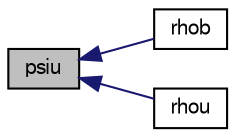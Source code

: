 digraph "psiu"
{
  bgcolor="transparent";
  edge [fontname="FreeSans",fontsize="10",labelfontname="FreeSans",labelfontsize="10"];
  node [fontname="FreeSans",fontsize="10",shape=record];
  rankdir="LR";
  Node60 [label="psiu",height=0.2,width=0.4,color="black", fillcolor="grey75", style="filled", fontcolor="black"];
  Node60 -> Node61 [dir="back",color="midnightblue",fontsize="10",style="solid",fontname="FreeSans"];
  Node61 [label="rhob",height=0.2,width=0.4,color="black",URL="$a30174.html#a55403fe04033a8d253e65eb136409603",tooltip="Burnt gas density [kg/m^3]. "];
  Node60 -> Node62 [dir="back",color="midnightblue",fontsize="10",style="solid",fontname="FreeSans"];
  Node62 [label="rhou",height=0.2,width=0.4,color="black",URL="$a30174.html#a96dafdf74ef22f98b97d01d5a30be78a",tooltip="Unburnt gas density [kg/m^3]. "];
}
